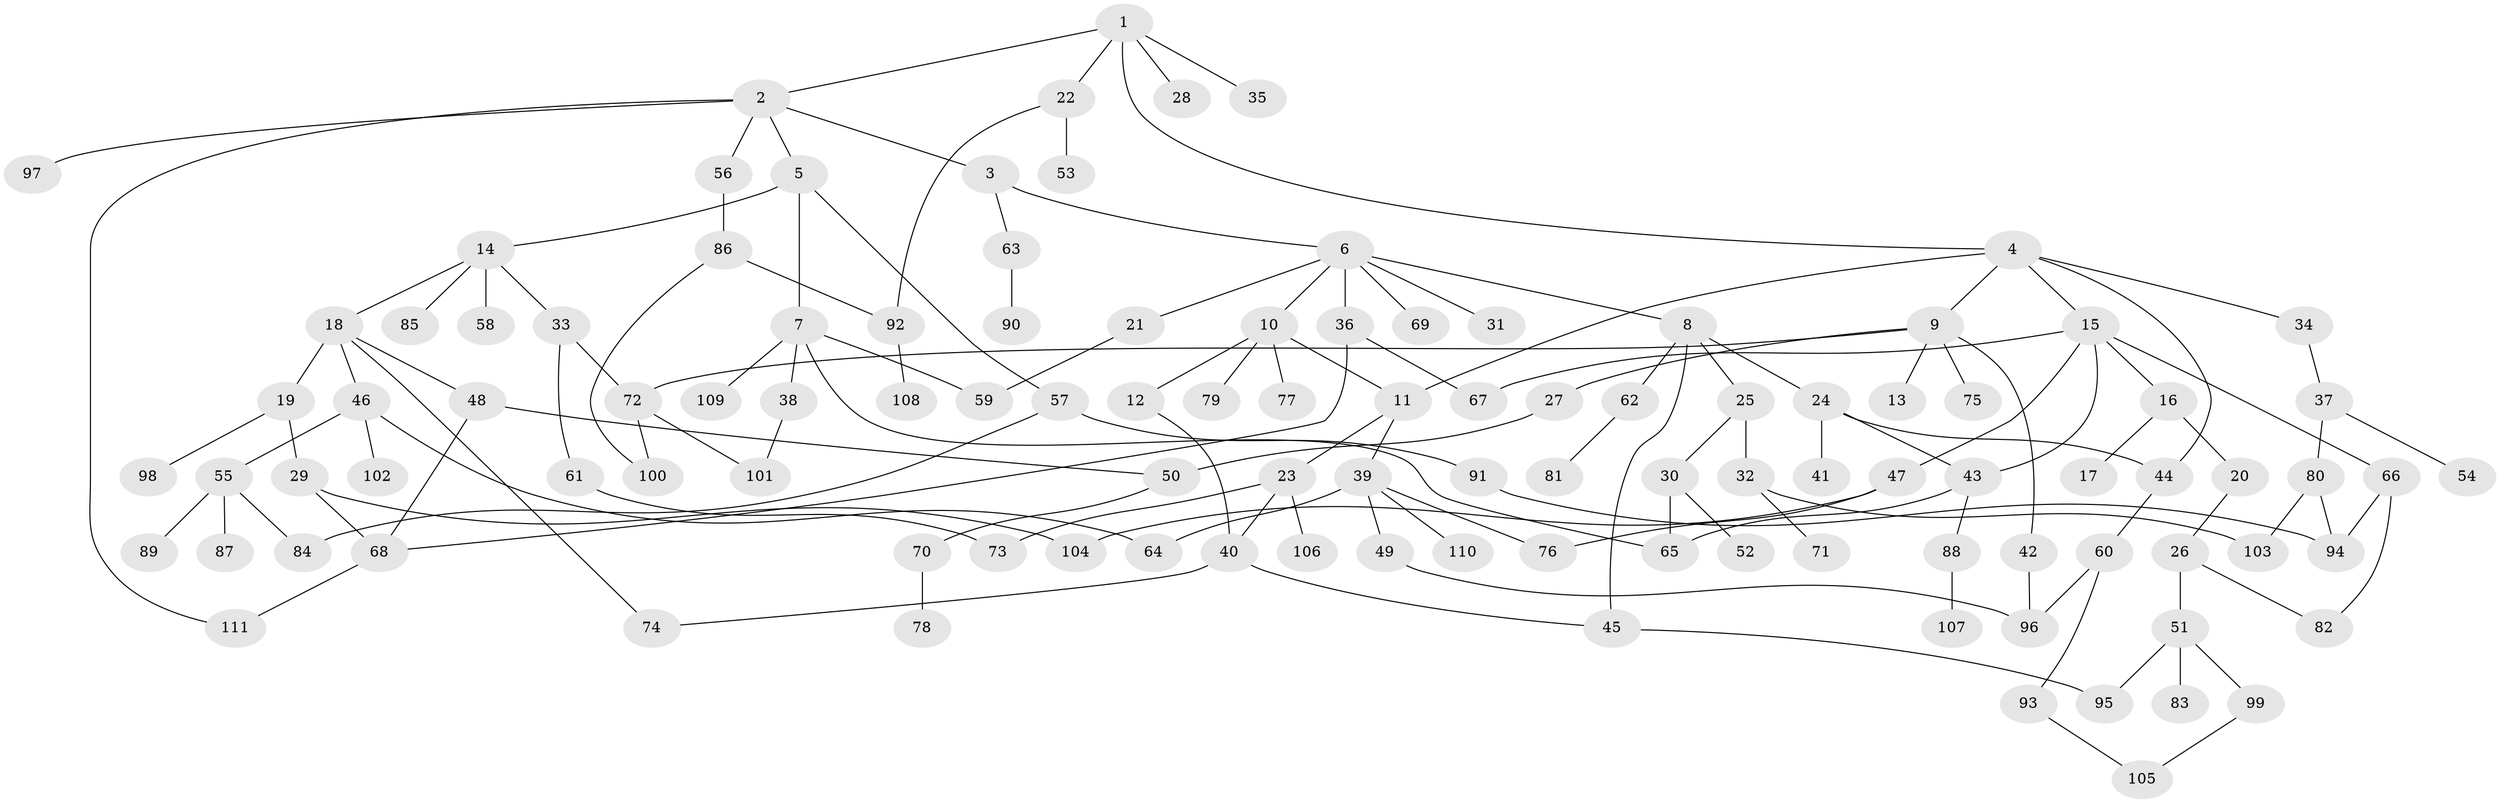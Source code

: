 // coarse degree distribution, {4: 0.1527777777777778, 6: 0.041666666666666664, 3: 0.19444444444444445, 10: 0.013888888888888888, 7: 0.027777777777777776, 5: 0.06944444444444445, 2: 0.20833333333333334, 1: 0.2916666666666667}
// Generated by graph-tools (version 1.1) at 2025/23/03/03/25 07:23:33]
// undirected, 111 vertices, 141 edges
graph export_dot {
graph [start="1"]
  node [color=gray90,style=filled];
  1;
  2;
  3;
  4;
  5;
  6;
  7;
  8;
  9;
  10;
  11;
  12;
  13;
  14;
  15;
  16;
  17;
  18;
  19;
  20;
  21;
  22;
  23;
  24;
  25;
  26;
  27;
  28;
  29;
  30;
  31;
  32;
  33;
  34;
  35;
  36;
  37;
  38;
  39;
  40;
  41;
  42;
  43;
  44;
  45;
  46;
  47;
  48;
  49;
  50;
  51;
  52;
  53;
  54;
  55;
  56;
  57;
  58;
  59;
  60;
  61;
  62;
  63;
  64;
  65;
  66;
  67;
  68;
  69;
  70;
  71;
  72;
  73;
  74;
  75;
  76;
  77;
  78;
  79;
  80;
  81;
  82;
  83;
  84;
  85;
  86;
  87;
  88;
  89;
  90;
  91;
  92;
  93;
  94;
  95;
  96;
  97;
  98;
  99;
  100;
  101;
  102;
  103;
  104;
  105;
  106;
  107;
  108;
  109;
  110;
  111;
  1 -- 2;
  1 -- 4;
  1 -- 22;
  1 -- 28;
  1 -- 35;
  2 -- 3;
  2 -- 5;
  2 -- 56;
  2 -- 97;
  2 -- 111;
  3 -- 6;
  3 -- 63;
  4 -- 9;
  4 -- 11;
  4 -- 15;
  4 -- 34;
  4 -- 44;
  5 -- 7;
  5 -- 14;
  5 -- 57;
  6 -- 8;
  6 -- 10;
  6 -- 21;
  6 -- 31;
  6 -- 36;
  6 -- 69;
  7 -- 38;
  7 -- 109;
  7 -- 65;
  7 -- 59;
  8 -- 24;
  8 -- 25;
  8 -- 62;
  8 -- 45;
  9 -- 13;
  9 -- 27;
  9 -- 42;
  9 -- 72;
  9 -- 75;
  10 -- 12;
  10 -- 77;
  10 -- 79;
  10 -- 11;
  11 -- 23;
  11 -- 39;
  12 -- 40;
  14 -- 18;
  14 -- 33;
  14 -- 58;
  14 -- 85;
  15 -- 16;
  15 -- 43;
  15 -- 47;
  15 -- 66;
  15 -- 67;
  16 -- 17;
  16 -- 20;
  18 -- 19;
  18 -- 46;
  18 -- 48;
  18 -- 74;
  19 -- 29;
  19 -- 98;
  20 -- 26;
  21 -- 59;
  22 -- 53;
  22 -- 92;
  23 -- 40;
  23 -- 106;
  23 -- 73;
  24 -- 41;
  24 -- 44;
  24 -- 43;
  25 -- 30;
  25 -- 32;
  26 -- 51;
  26 -- 82;
  27 -- 50;
  29 -- 104;
  29 -- 68;
  30 -- 52;
  30 -- 65;
  32 -- 71;
  32 -- 103;
  33 -- 61;
  33 -- 72;
  34 -- 37;
  36 -- 68;
  36 -- 67;
  37 -- 54;
  37 -- 80;
  38 -- 101;
  39 -- 49;
  39 -- 76;
  39 -- 110;
  39 -- 64;
  40 -- 45;
  40 -- 74;
  42 -- 96;
  43 -- 88;
  43 -- 65;
  44 -- 60;
  45 -- 95;
  46 -- 55;
  46 -- 64;
  46 -- 102;
  47 -- 104;
  47 -- 76;
  48 -- 50;
  48 -- 68;
  49 -- 96;
  50 -- 70;
  51 -- 83;
  51 -- 99;
  51 -- 95;
  55 -- 87;
  55 -- 89;
  55 -- 84;
  56 -- 86;
  57 -- 84;
  57 -- 91;
  60 -- 93;
  60 -- 96;
  61 -- 73;
  62 -- 81;
  63 -- 90;
  66 -- 94;
  66 -- 82;
  68 -- 111;
  70 -- 78;
  72 -- 101;
  72 -- 100;
  80 -- 103;
  80 -- 94;
  86 -- 92;
  86 -- 100;
  88 -- 107;
  91 -- 94;
  92 -- 108;
  93 -- 105;
  99 -- 105;
}
